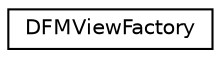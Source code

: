 digraph "类继承关系图"
{
  edge [fontname="Helvetica",fontsize="10",labelfontname="Helvetica",labelfontsize="10"];
  node [fontname="Helvetica",fontsize="10",shape=record];
  rankdir="LR";
  Node0 [label="DFMViewFactory",height=0.2,width=0.4,color="black", fillcolor="white", style="filled",URL="$class_d_f_m_view_factory.html"];
}
